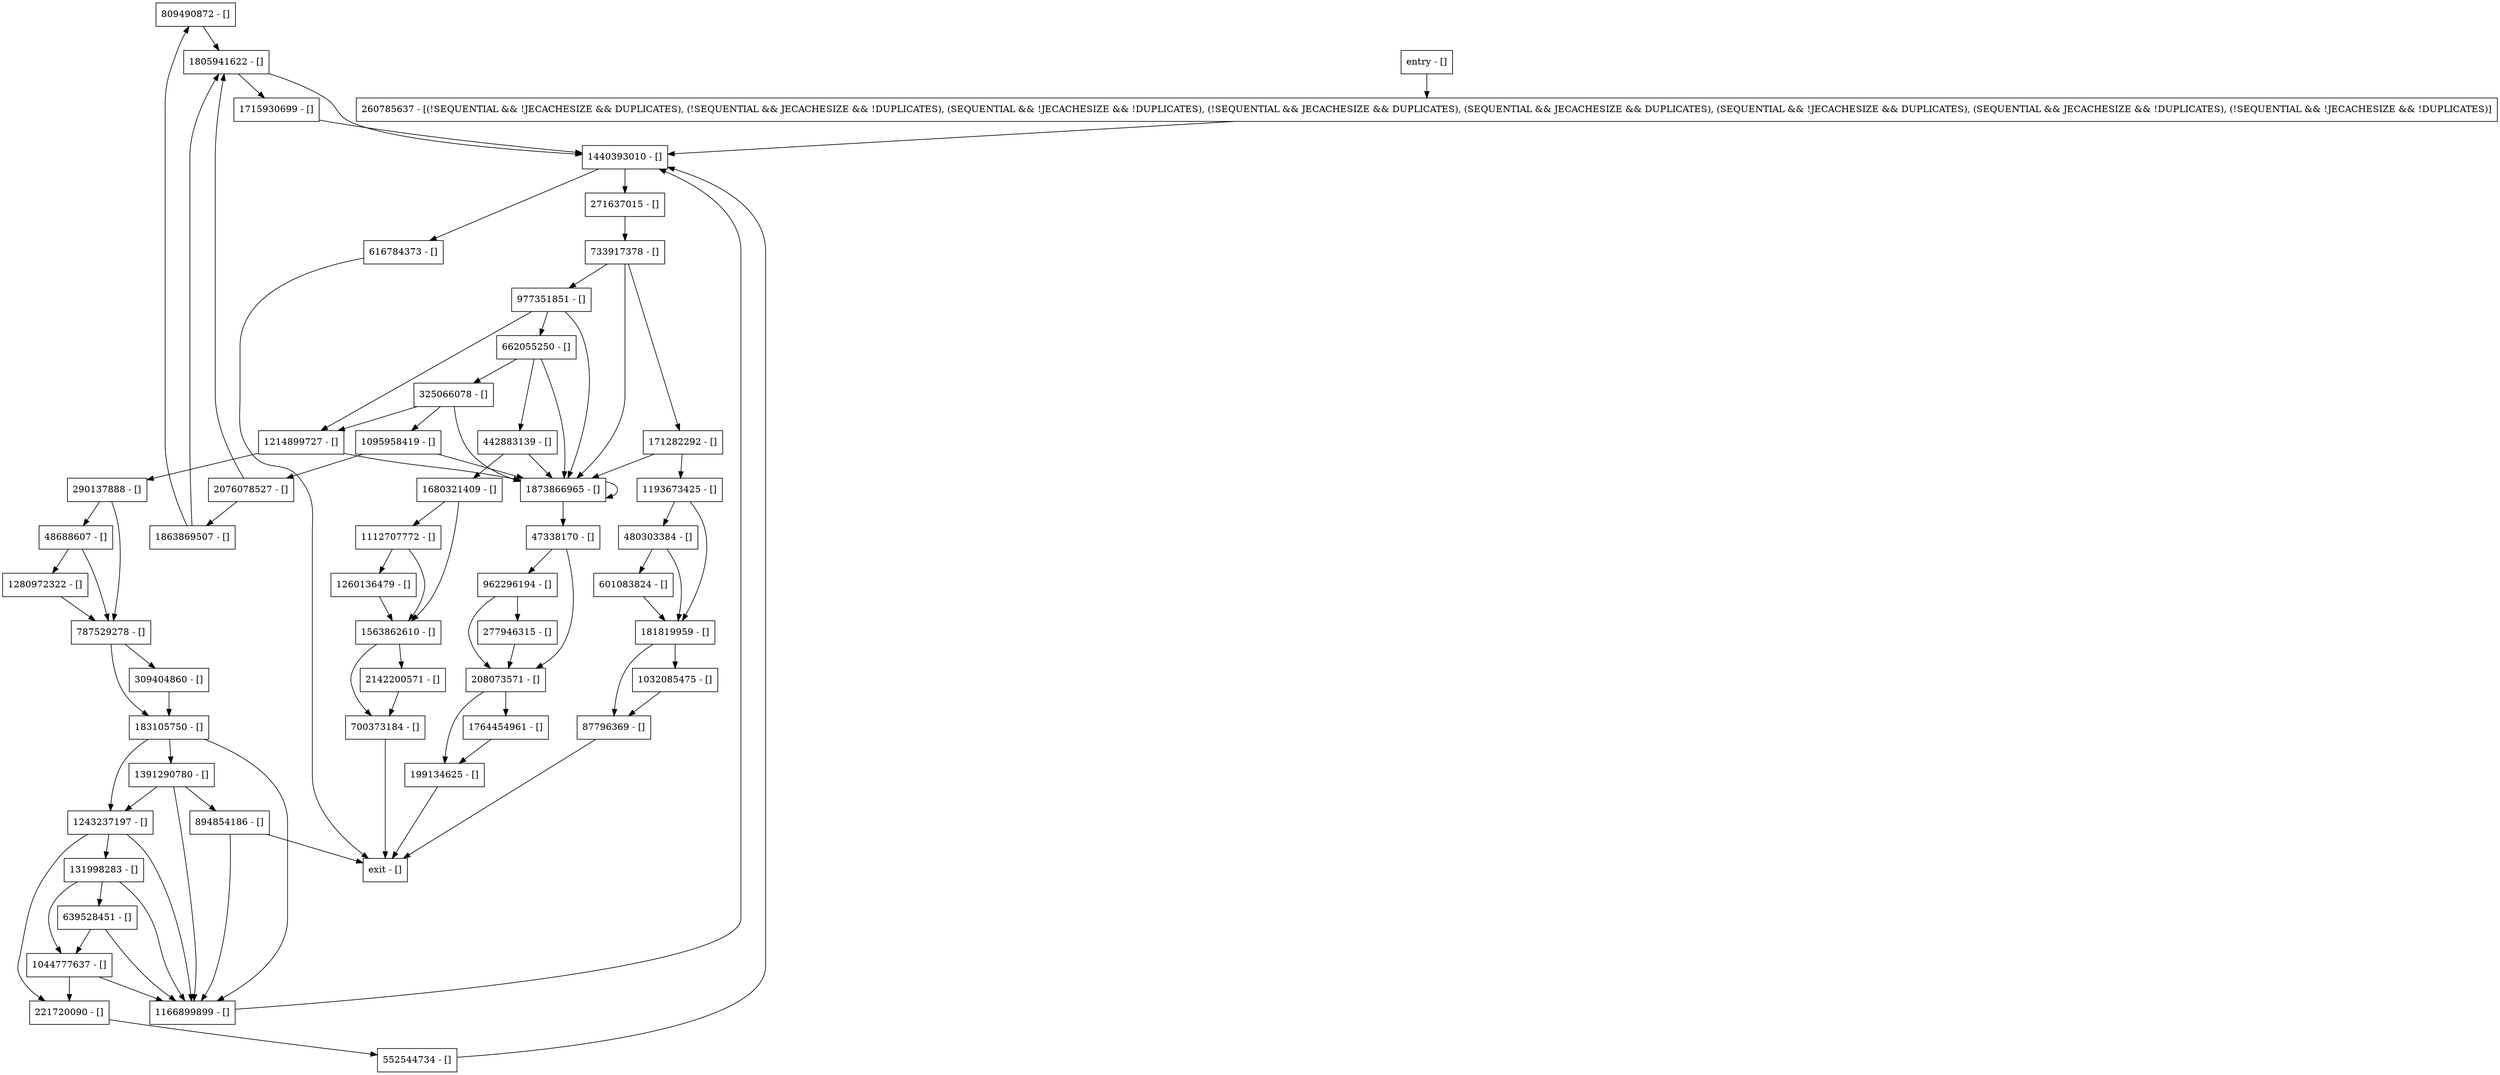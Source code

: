 digraph searchSplitsAllowed {
node [shape=record];
809490872 [label="809490872 - []"];
1260136479 [label="1260136479 - []"];
1095958419 [label="1095958419 - []"];
260785637 [label="260785637 - [(!SEQUENTIAL && !JECACHESIZE && DUPLICATES), (!SEQUENTIAL && JECACHESIZE && !DUPLICATES), (SEQUENTIAL && !JECACHESIZE && !DUPLICATES), (!SEQUENTIAL && JECACHESIZE && DUPLICATES), (SEQUENTIAL && JECACHESIZE && DUPLICATES), (SEQUENTIAL && !JECACHESIZE && DUPLICATES), (SEQUENTIAL && JECACHESIZE && !DUPLICATES), (!SEQUENTIAL && !JECACHESIZE && !DUPLICATES)]"];
208073571 [label="208073571 - []"];
639528451 [label="639528451 - []"];
1805941622 [label="1805941622 - []"];
962296194 [label="962296194 - []"];
733917378 [label="733917378 - []"];
325066078 [label="325066078 - []"];
47338170 [label="47338170 - []"];
171282292 [label="171282292 - []"];
309404860 [label="309404860 - []"];
1764454961 [label="1764454961 - []"];
1680321409 [label="1680321409 - []"];
442883139 [label="442883139 - []"];
277946315 [label="277946315 - []"];
1873866965 [label="1873866965 - []"];
48688607 [label="48688607 - []"];
1715930699 [label="1715930699 - []"];
601083824 [label="601083824 - []"];
2142200571 [label="2142200571 - []"];
131998283 [label="131998283 - []"];
87796369 [label="87796369 - []"];
entry [label="entry - []"];
exit [label="exit - []"];
1391290780 [label="1391290780 - []"];
1193673425 [label="1193673425 - []"];
1563862610 [label="1563862610 - []"];
616784373 [label="616784373 - []"];
221720090 [label="221720090 - []"];
894854186 [label="894854186 - []"];
199134625 [label="199134625 - []"];
662055250 [label="662055250 - []"];
2076078527 [label="2076078527 - []"];
1863869507 [label="1863869507 - []"];
1112707772 [label="1112707772 - []"];
1280972322 [label="1280972322 - []"];
700373184 [label="700373184 - []"];
1032085475 [label="1032085475 - []"];
1243237197 [label="1243237197 - []"];
183105750 [label="183105750 - []"];
271637015 [label="271637015 - []"];
1440393010 [label="1440393010 - []"];
1044777637 [label="1044777637 - []"];
977351851 [label="977351851 - []"];
1166899899 [label="1166899899 - []"];
181819959 [label="181819959 - []"];
480303384 [label="480303384 - []"];
552544734 [label="552544734 - []"];
787529278 [label="787529278 - []"];
290137888 [label="290137888 - []"];
1214899727 [label="1214899727 - []"];
entry;
exit;
809490872 -> 1805941622;
1260136479 -> 1563862610;
1095958419 -> 2076078527;
1095958419 -> 1873866965;
260785637 -> 1440393010;
208073571 -> 1764454961;
208073571 -> 199134625;
639528451 -> 1044777637;
639528451 -> 1166899899;
1805941622 -> 1715930699;
1805941622 -> 1440393010;
962296194 -> 277946315;
962296194 -> 208073571;
733917378 -> 171282292;
733917378 -> 977351851;
733917378 -> 1873866965;
325066078 -> 1095958419;
325066078 -> 1873866965;
325066078 -> 1214899727;
47338170 -> 962296194;
47338170 -> 208073571;
171282292 -> 1193673425;
171282292 -> 1873866965;
309404860 -> 183105750;
1764454961 -> 199134625;
1680321409 -> 1112707772;
1680321409 -> 1563862610;
442883139 -> 1680321409;
442883139 -> 1873866965;
277946315 -> 208073571;
1873866965 -> 1873866965;
1873866965 -> 47338170;
48688607 -> 1280972322;
48688607 -> 787529278;
1715930699 -> 1440393010;
601083824 -> 181819959;
2142200571 -> 700373184;
131998283 -> 1044777637;
131998283 -> 1166899899;
131998283 -> 639528451;
87796369 -> exit;
entry -> 260785637;
1391290780 -> 1166899899;
1391290780 -> 1243237197;
1391290780 -> 894854186;
1193673425 -> 480303384;
1193673425 -> 181819959;
1563862610 -> 700373184;
1563862610 -> 2142200571;
616784373 -> exit;
221720090 -> 552544734;
894854186 -> exit;
894854186 -> 1166899899;
199134625 -> exit;
662055250 -> 442883139;
662055250 -> 1873866965;
662055250 -> 325066078;
2076078527 -> 1863869507;
2076078527 -> 1805941622;
1863869507 -> 809490872;
1863869507 -> 1805941622;
1112707772 -> 1260136479;
1112707772 -> 1563862610;
1280972322 -> 787529278;
700373184 -> exit;
1032085475 -> 87796369;
1243237197 -> 1166899899;
1243237197 -> 221720090;
1243237197 -> 131998283;
183105750 -> 1391290780;
183105750 -> 1166899899;
183105750 -> 1243237197;
271637015 -> 733917378;
1440393010 -> 616784373;
1440393010 -> 271637015;
1044777637 -> 1166899899;
1044777637 -> 221720090;
977351851 -> 1873866965;
977351851 -> 662055250;
977351851 -> 1214899727;
1166899899 -> 1440393010;
181819959 -> 87796369;
181819959 -> 1032085475;
480303384 -> 601083824;
480303384 -> 181819959;
552544734 -> 1440393010;
787529278 -> 309404860;
787529278 -> 183105750;
290137888 -> 48688607;
290137888 -> 787529278;
1214899727 -> 1873866965;
1214899727 -> 290137888;
}

